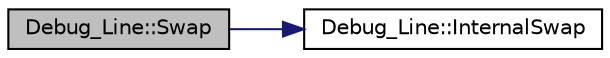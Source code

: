 digraph "Debug_Line::Swap"
{
 // INTERACTIVE_SVG=YES
  edge [fontname="Helvetica",fontsize="10",labelfontname="Helvetica",labelfontsize="10"];
  node [fontname="Helvetica",fontsize="10",shape=record];
  rankdir="LR";
  Node1 [label="Debug_Line::Swap",height=0.2,width=0.4,color="black", fillcolor="grey75", style="filled", fontcolor="black"];
  Node1 -> Node2 [color="midnightblue",fontsize="10",style="solid",fontname="Helvetica"];
  Node2 [label="Debug_Line::InternalSwap",height=0.2,width=0.4,color="black", fillcolor="white", style="filled",URL="$d0/d2a/class_debug___line.html#aa34268007b3b35594a8be744f022ea08"];
}
